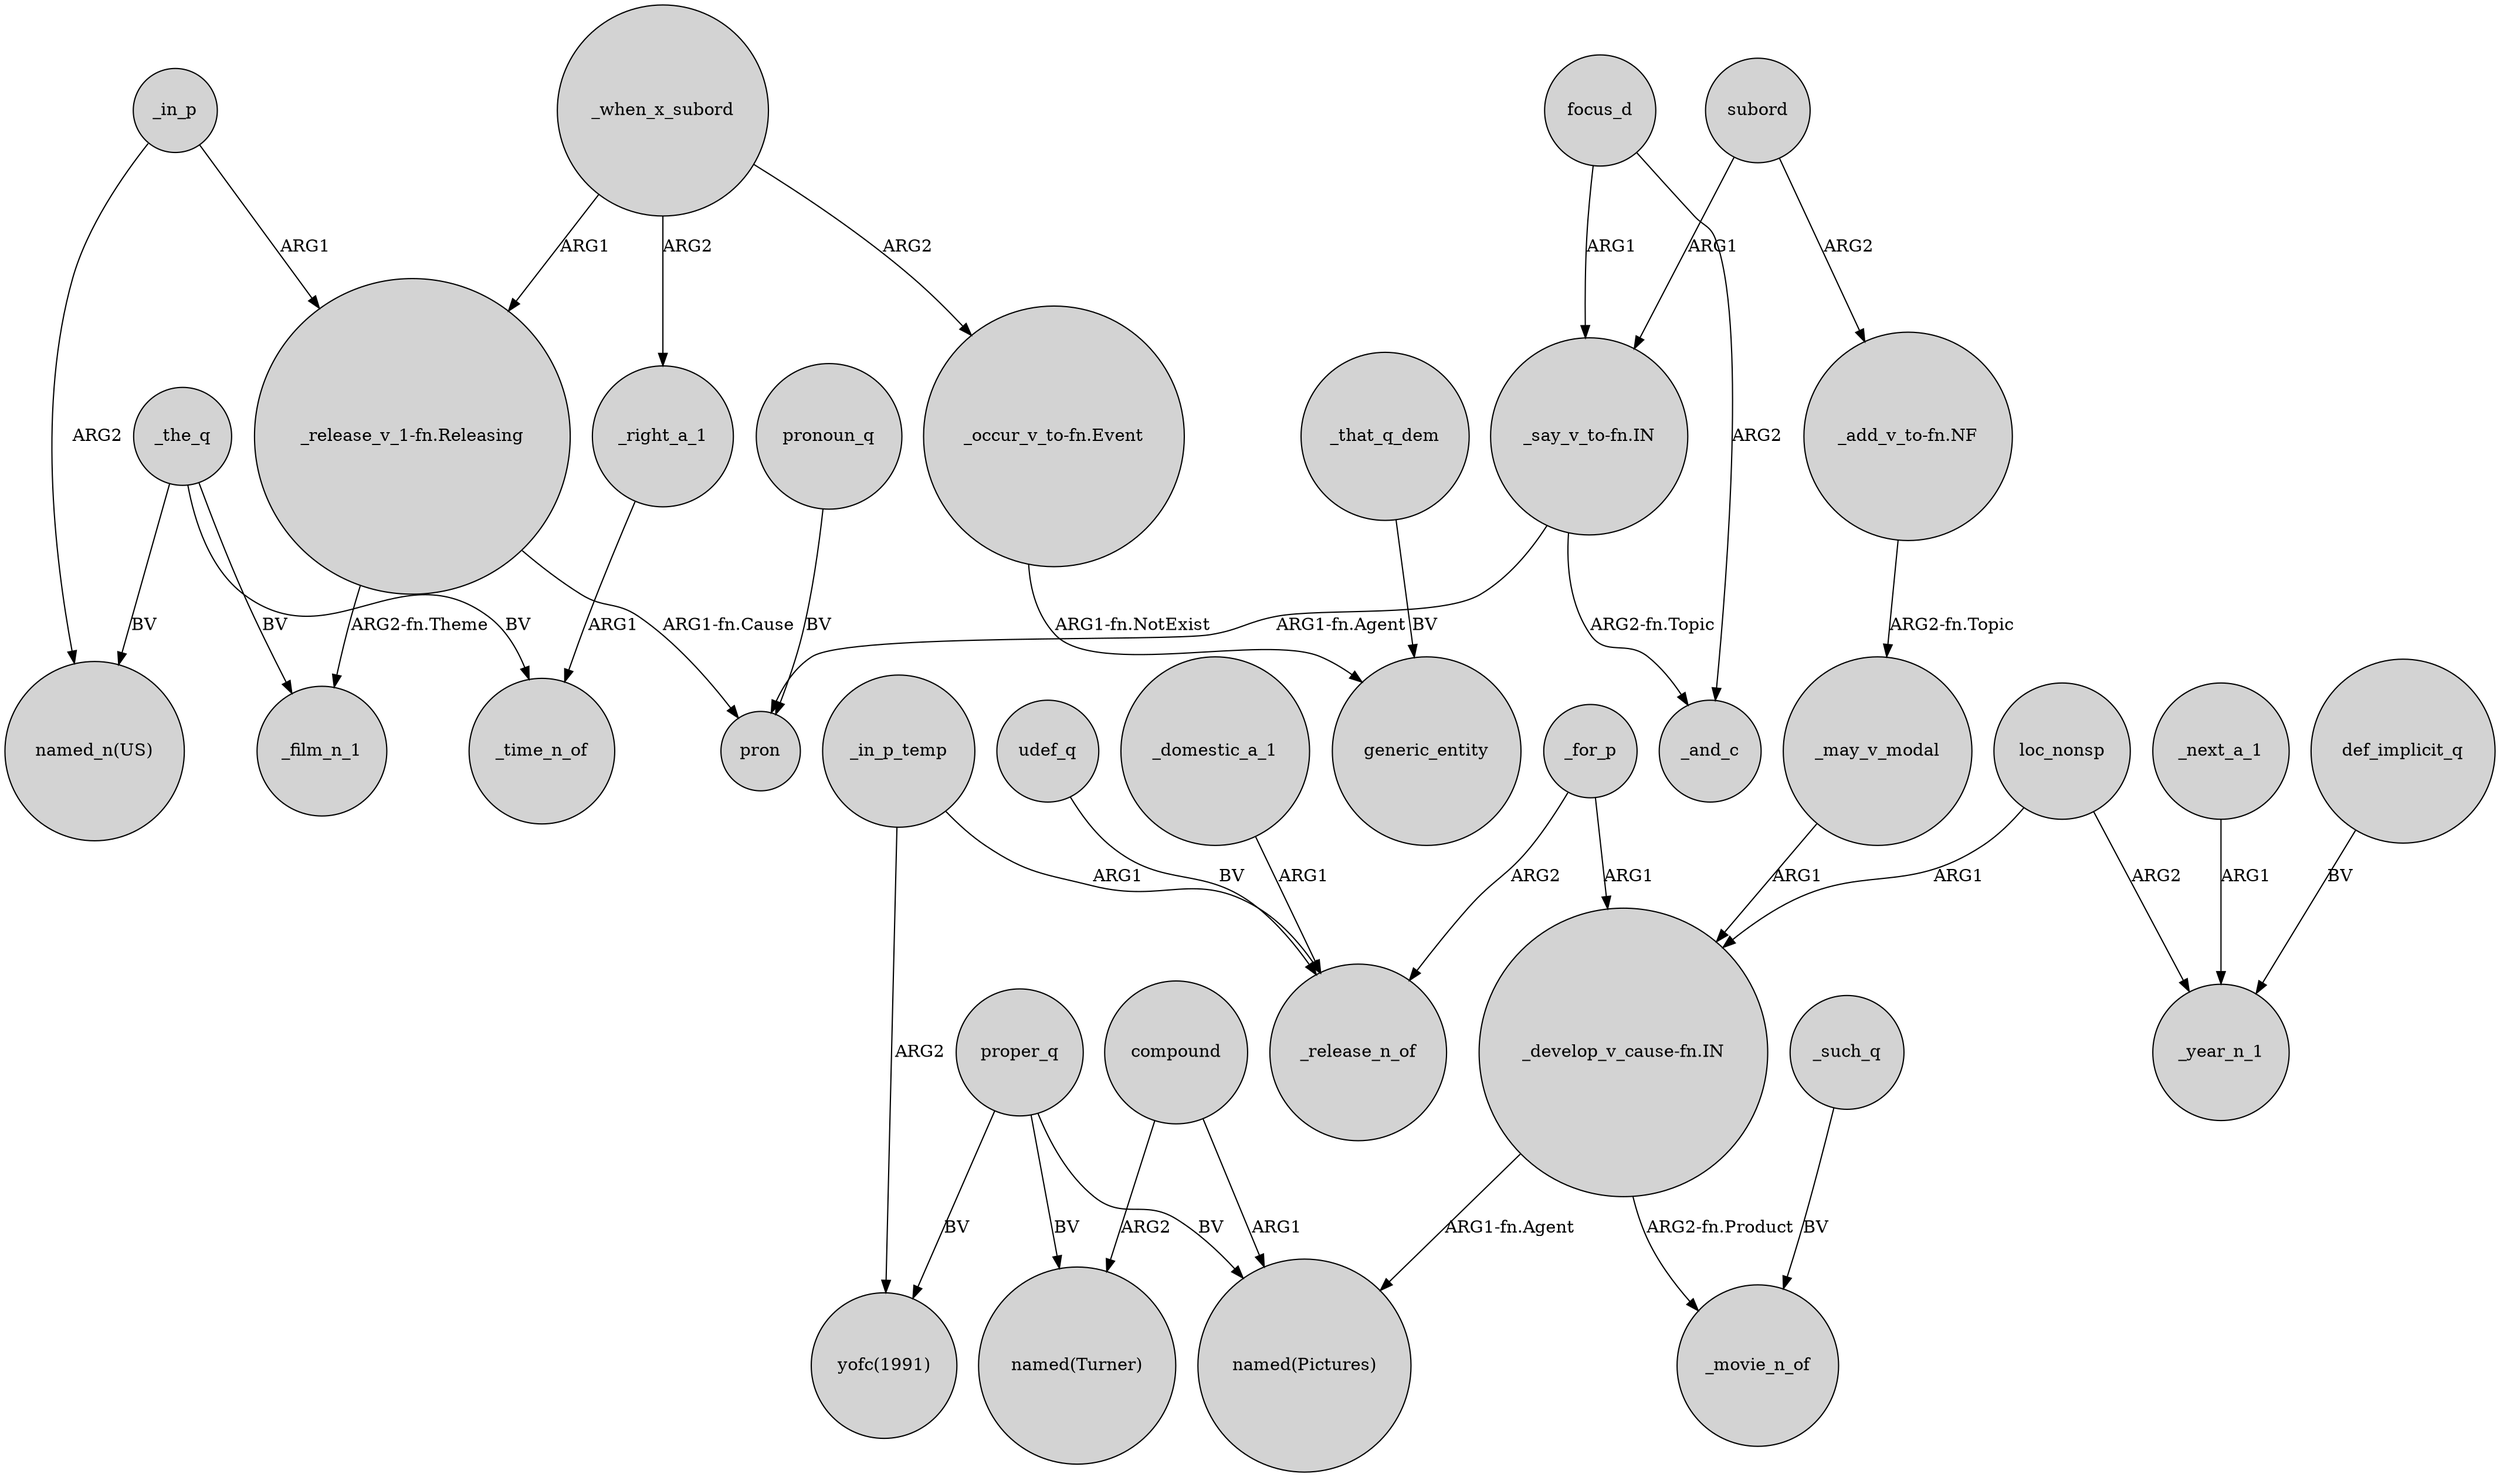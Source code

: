 digraph {
	node [shape=circle style=filled]
	subord -> "_add_v_to-fn.NF" [label=ARG2]
	_when_x_subord -> "_occur_v_to-fn.Event" [label=ARG2]
	proper_q -> "named(Turner)" [label=BV]
	def_implicit_q -> _year_n_1 [label=BV]
	_that_q_dem -> generic_entity [label=BV]
	"_release_v_1-fn.Releasing" -> pron [label="ARG1-fn.Cause"]
	proper_q -> "yofc(1991)" [label=BV]
	_for_p -> _release_n_of [label=ARG2]
	subord -> "_say_v_to-fn.IN" [label=ARG1]
	compound -> "named(Turner)" [label=ARG2]
	_when_x_subord -> _right_a_1 [label=ARG2]
	_for_p -> "_develop_v_cause-fn.IN" [label=ARG1]
	_in_p -> "named_n(US)" [label=ARG2]
	"_develop_v_cause-fn.IN" -> "named(Pictures)" [label="ARG1-fn.Agent"]
	"_develop_v_cause-fn.IN" -> _movie_n_of [label="ARG2-fn.Product"]
	_domestic_a_1 -> _release_n_of [label=ARG1]
	focus_d -> _and_c [label=ARG2]
	_the_q -> "named_n(US)" [label=BV]
	"_add_v_to-fn.NF" -> _may_v_modal [label="ARG2-fn.Topic"]
	_may_v_modal -> "_develop_v_cause-fn.IN" [label=ARG1]
	udef_q -> _release_n_of [label=BV]
	pronoun_q -> pron [label=BV]
	compound -> "named(Pictures)" [label=ARG1]
	_the_q -> _time_n_of [label=BV]
	_the_q -> _film_n_1 [label=BV]
	_when_x_subord -> "_release_v_1-fn.Releasing" [label=ARG1]
	"_occur_v_to-fn.Event" -> generic_entity [label="ARG1-fn.NotExist"]
	_next_a_1 -> _year_n_1 [label=ARG1]
	"_say_v_to-fn.IN" -> _and_c [label="ARG2-fn.Topic"]
	loc_nonsp -> _year_n_1 [label=ARG2]
	_in_p_temp -> _release_n_of [label=ARG1]
	"_say_v_to-fn.IN" -> pron [label="ARG1-fn.Agent"]
	_right_a_1 -> _time_n_of [label=ARG1]
	_such_q -> _movie_n_of [label=BV]
	"_release_v_1-fn.Releasing" -> _film_n_1 [label="ARG2-fn.Theme"]
	proper_q -> "named(Pictures)" [label=BV]
	loc_nonsp -> "_develop_v_cause-fn.IN" [label=ARG1]
	_in_p -> "_release_v_1-fn.Releasing" [label=ARG1]
	_in_p_temp -> "yofc(1991)" [label=ARG2]
	focus_d -> "_say_v_to-fn.IN" [label=ARG1]
}
